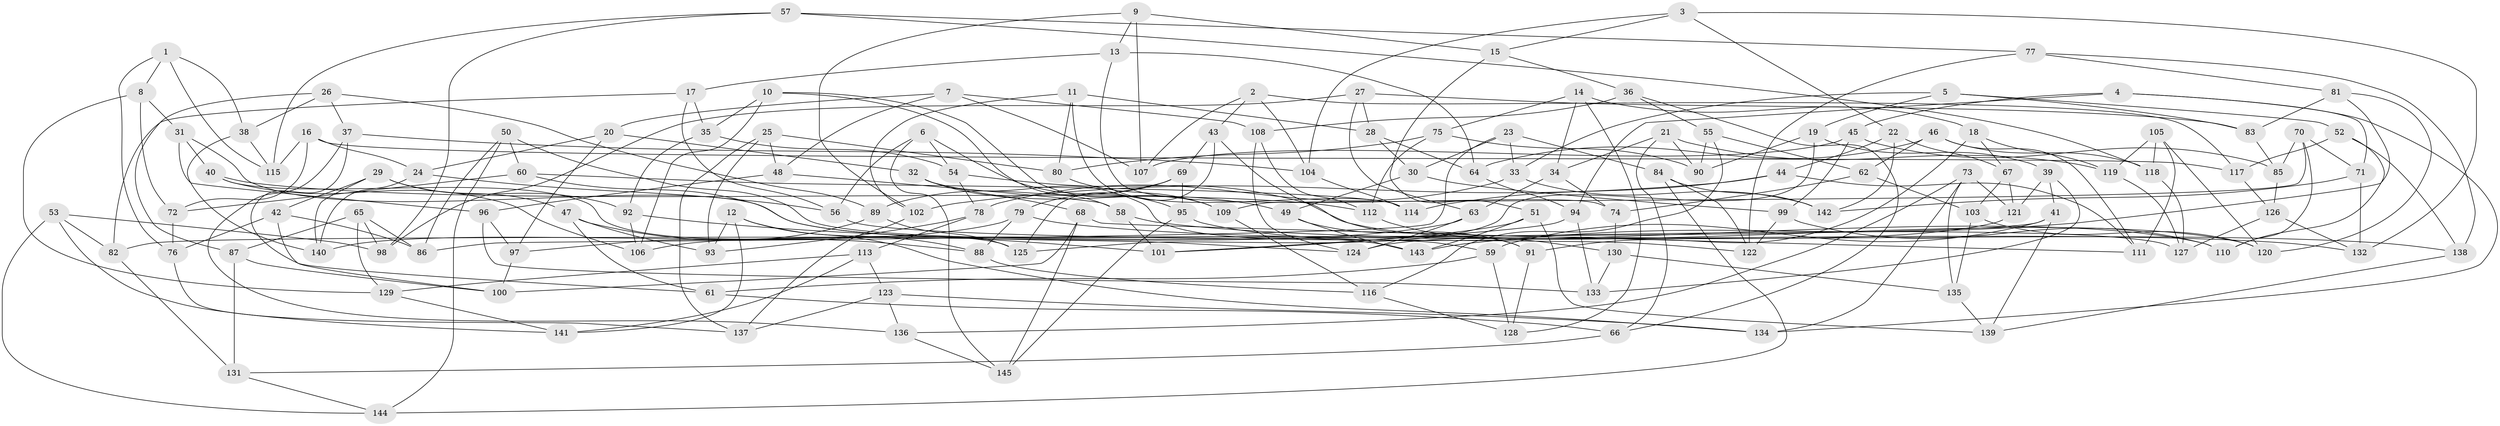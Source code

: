 // coarse degree distribution, {4: 0.6164383561643836, 8: 0.0410958904109589, 6: 0.0136986301369863, 7: 0.0410958904109589, 12: 0.0410958904109589, 9: 0.0410958904109589, 10: 0.0684931506849315, 11: 0.0273972602739726, 3: 0.0958904109589041, 5: 0.0136986301369863}
// Generated by graph-tools (version 1.1) at 2025/53/03/04/25 22:53:52]
// undirected, 145 vertices, 290 edges
graph export_dot {
  node [color=gray90,style=filled];
  1;
  2;
  3;
  4;
  5;
  6;
  7;
  8;
  9;
  10;
  11;
  12;
  13;
  14;
  15;
  16;
  17;
  18;
  19;
  20;
  21;
  22;
  23;
  24;
  25;
  26;
  27;
  28;
  29;
  30;
  31;
  32;
  33;
  34;
  35;
  36;
  37;
  38;
  39;
  40;
  41;
  42;
  43;
  44;
  45;
  46;
  47;
  48;
  49;
  50;
  51;
  52;
  53;
  54;
  55;
  56;
  57;
  58;
  59;
  60;
  61;
  62;
  63;
  64;
  65;
  66;
  67;
  68;
  69;
  70;
  71;
  72;
  73;
  74;
  75;
  76;
  77;
  78;
  79;
  80;
  81;
  82;
  83;
  84;
  85;
  86;
  87;
  88;
  89;
  90;
  91;
  92;
  93;
  94;
  95;
  96;
  97;
  98;
  99;
  100;
  101;
  102;
  103;
  104;
  105;
  106;
  107;
  108;
  109;
  110;
  111;
  112;
  113;
  114;
  115;
  116;
  117;
  118;
  119;
  120;
  121;
  122;
  123;
  124;
  125;
  126;
  127;
  128;
  129;
  130;
  131;
  132;
  133;
  134;
  135;
  136;
  137;
  138;
  139;
  140;
  141;
  142;
  143;
  144;
  145;
  1 -- 8;
  1 -- 38;
  1 -- 76;
  1 -- 115;
  2 -- 104;
  2 -- 107;
  2 -- 117;
  2 -- 43;
  3 -- 22;
  3 -- 15;
  3 -- 104;
  3 -- 132;
  4 -- 94;
  4 -- 45;
  4 -- 134;
  4 -- 71;
  5 -- 83;
  5 -- 33;
  5 -- 52;
  5 -- 19;
  6 -- 145;
  6 -- 95;
  6 -- 54;
  6 -- 56;
  7 -- 48;
  7 -- 108;
  7 -- 107;
  7 -- 20;
  8 -- 72;
  8 -- 129;
  8 -- 31;
  9 -- 13;
  9 -- 15;
  9 -- 102;
  9 -- 107;
  10 -- 106;
  10 -- 109;
  10 -- 35;
  10 -- 58;
  11 -- 102;
  11 -- 80;
  11 -- 114;
  11 -- 28;
  12 -- 134;
  12 -- 141;
  12 -- 93;
  12 -- 88;
  13 -- 74;
  13 -- 17;
  13 -- 64;
  14 -- 128;
  14 -- 34;
  14 -- 18;
  14 -- 75;
  15 -- 36;
  15 -- 51;
  16 -- 24;
  16 -- 72;
  16 -- 117;
  16 -- 115;
  17 -- 56;
  17 -- 35;
  17 -- 82;
  18 -- 67;
  18 -- 119;
  18 -- 91;
  19 -- 39;
  19 -- 90;
  19 -- 125;
  20 -- 24;
  20 -- 97;
  20 -- 32;
  21 -- 119;
  21 -- 90;
  21 -- 34;
  21 -- 66;
  22 -- 44;
  22 -- 67;
  22 -- 142;
  23 -- 84;
  23 -- 86;
  23 -- 30;
  23 -- 33;
  24 -- 140;
  24 -- 56;
  25 -- 48;
  25 -- 80;
  25 -- 137;
  25 -- 93;
  26 -- 38;
  26 -- 89;
  26 -- 37;
  26 -- 87;
  27 -- 83;
  27 -- 63;
  27 -- 98;
  27 -- 28;
  28 -- 64;
  28 -- 30;
  29 -- 47;
  29 -- 92;
  29 -- 42;
  29 -- 140;
  30 -- 49;
  30 -- 99;
  31 -- 143;
  31 -- 40;
  31 -- 96;
  32 -- 49;
  32 -- 59;
  32 -- 68;
  33 -- 142;
  33 -- 78;
  34 -- 63;
  34 -- 74;
  35 -- 54;
  35 -- 92;
  36 -- 66;
  36 -- 108;
  36 -- 55;
  37 -- 104;
  37 -- 136;
  37 -- 61;
  38 -- 140;
  38 -- 115;
  39 -- 133;
  39 -- 41;
  39 -- 121;
  40 -- 106;
  40 -- 125;
  40 -- 112;
  41 -- 139;
  41 -- 59;
  41 -- 82;
  42 -- 86;
  42 -- 76;
  42 -- 100;
  43 -- 69;
  43 -- 125;
  43 -- 91;
  44 -- 114;
  44 -- 102;
  44 -- 111;
  45 -- 85;
  45 -- 107;
  45 -- 99;
  46 -- 64;
  46 -- 62;
  46 -- 111;
  46 -- 118;
  47 -- 93;
  47 -- 61;
  47 -- 88;
  48 -- 96;
  48 -- 58;
  49 -- 91;
  49 -- 143;
  50 -- 127;
  50 -- 144;
  50 -- 86;
  50 -- 60;
  51 -- 101;
  51 -- 139;
  51 -- 143;
  52 -- 117;
  52 -- 138;
  52 -- 110;
  53 -- 141;
  53 -- 98;
  53 -- 144;
  53 -- 82;
  54 -- 120;
  54 -- 78;
  55 -- 90;
  55 -- 116;
  55 -- 62;
  56 -- 122;
  57 -- 118;
  57 -- 98;
  57 -- 115;
  57 -- 77;
  58 -- 138;
  58 -- 101;
  59 -- 61;
  59 -- 128;
  60 -- 114;
  60 -- 124;
  60 -- 72;
  61 -- 66;
  62 -- 74;
  62 -- 103;
  63 -- 106;
  63 -- 124;
  64 -- 94;
  65 -- 86;
  65 -- 87;
  65 -- 129;
  65 -- 98;
  66 -- 131;
  67 -- 121;
  67 -- 103;
  68 -- 145;
  68 -- 100;
  68 -- 111;
  69 -- 79;
  69 -- 89;
  69 -- 95;
  70 -- 71;
  70 -- 85;
  70 -- 110;
  70 -- 109;
  71 -- 132;
  71 -- 142;
  72 -- 76;
  73 -- 121;
  73 -- 134;
  73 -- 135;
  73 -- 136;
  74 -- 130;
  75 -- 80;
  75 -- 112;
  75 -- 90;
  76 -- 137;
  77 -- 122;
  77 -- 138;
  77 -- 81;
  78 -- 113;
  78 -- 93;
  79 -- 88;
  79 -- 140;
  79 -- 132;
  80 -- 109;
  81 -- 143;
  81 -- 83;
  81 -- 120;
  82 -- 131;
  83 -- 85;
  84 -- 142;
  84 -- 122;
  84 -- 144;
  85 -- 126;
  87 -- 100;
  87 -- 131;
  88 -- 116;
  89 -- 97;
  89 -- 125;
  91 -- 128;
  92 -- 106;
  92 -- 101;
  94 -- 101;
  94 -- 133;
  95 -- 110;
  95 -- 145;
  96 -- 133;
  96 -- 97;
  97 -- 100;
  99 -- 110;
  99 -- 122;
  102 -- 137;
  103 -- 135;
  103 -- 120;
  104 -- 114;
  105 -- 120;
  105 -- 118;
  105 -- 119;
  105 -- 111;
  108 -- 124;
  108 -- 112;
  109 -- 116;
  112 -- 130;
  113 -- 129;
  113 -- 141;
  113 -- 123;
  116 -- 128;
  117 -- 126;
  118 -- 127;
  119 -- 127;
  121 -- 124;
  123 -- 137;
  123 -- 136;
  123 -- 134;
  126 -- 127;
  126 -- 132;
  129 -- 141;
  130 -- 133;
  130 -- 135;
  131 -- 144;
  135 -- 139;
  136 -- 145;
  138 -- 139;
}
